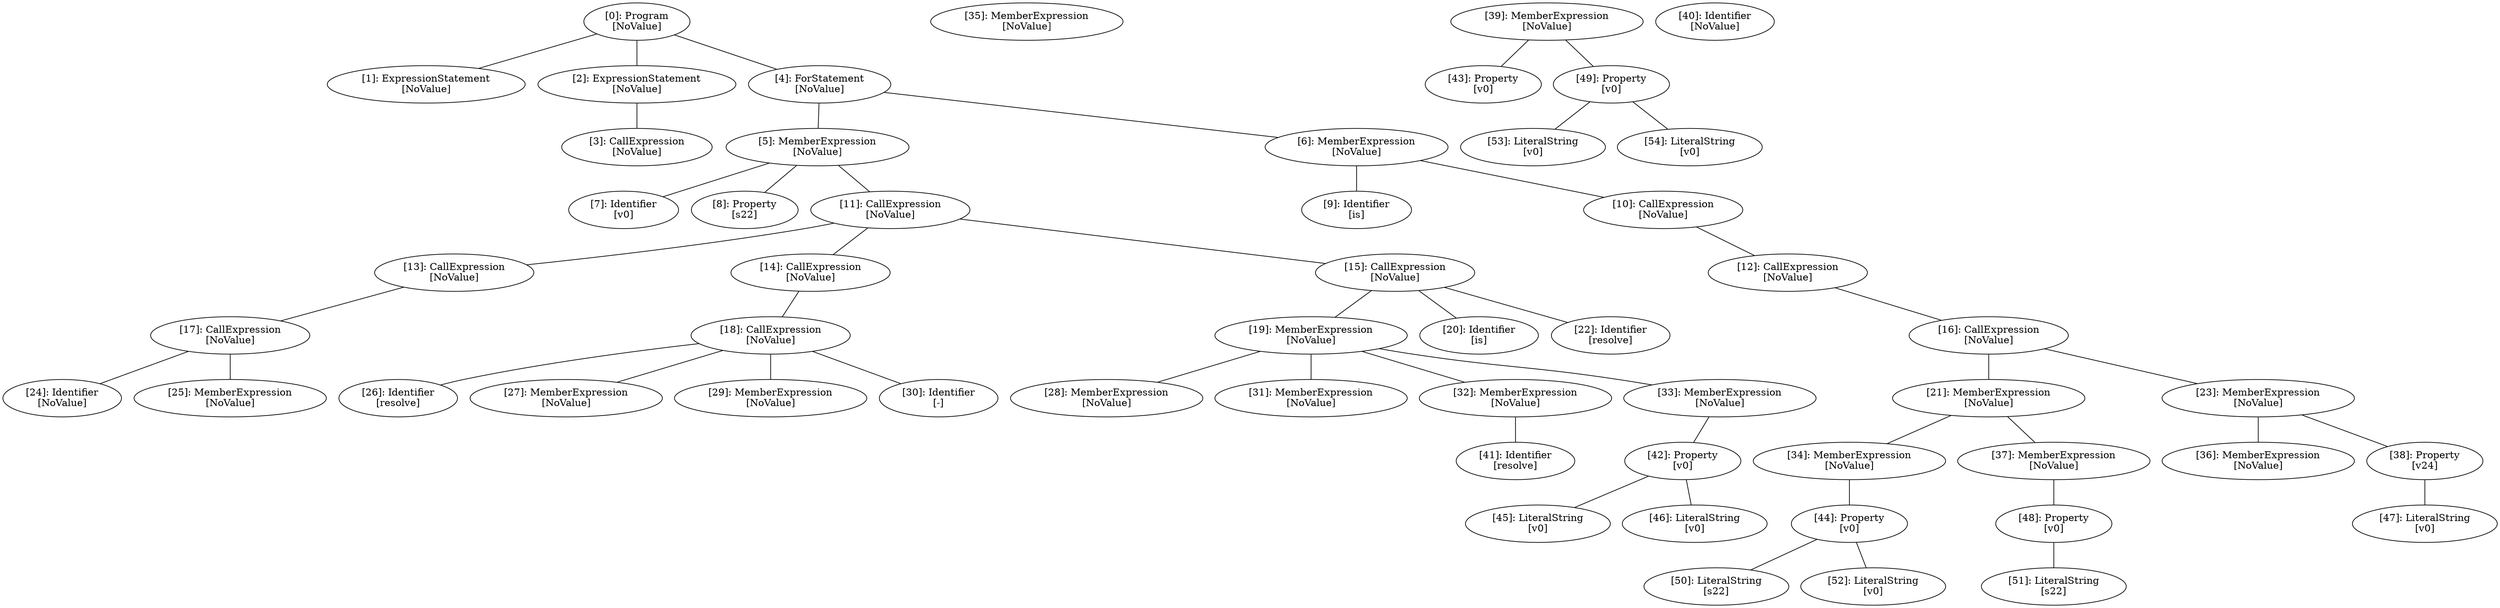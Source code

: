 // Result
graph {
	0 [label="[0]: Program
[NoValue]"]
	1 [label="[1]: ExpressionStatement
[NoValue]"]
	2 [label="[2]: ExpressionStatement
[NoValue]"]
	3 [label="[3]: CallExpression
[NoValue]"]
	4 [label="[4]: ForStatement
[NoValue]"]
	5 [label="[5]: MemberExpression
[NoValue]"]
	6 [label="[6]: MemberExpression
[NoValue]"]
	7 [label="[7]: Identifier
[v0]"]
	8 [label="[8]: Property
[s22]"]
	9 [label="[9]: Identifier
[is]"]
	10 [label="[10]: CallExpression
[NoValue]"]
	11 [label="[11]: CallExpression
[NoValue]"]
	12 [label="[12]: CallExpression
[NoValue]"]
	13 [label="[13]: CallExpression
[NoValue]"]
	14 [label="[14]: CallExpression
[NoValue]"]
	15 [label="[15]: CallExpression
[NoValue]"]
	16 [label="[16]: CallExpression
[NoValue]"]
	17 [label="[17]: CallExpression
[NoValue]"]
	18 [label="[18]: CallExpression
[NoValue]"]
	19 [label="[19]: MemberExpression
[NoValue]"]
	20 [label="[20]: Identifier
[is]"]
	21 [label="[21]: MemberExpression
[NoValue]"]
	22 [label="[22]: Identifier
[resolve]"]
	23 [label="[23]: MemberExpression
[NoValue]"]
	24 [label="[24]: Identifier
[NoValue]"]
	25 [label="[25]: MemberExpression
[NoValue]"]
	26 [label="[26]: Identifier
[resolve]"]
	27 [label="[27]: MemberExpression
[NoValue]"]
	28 [label="[28]: MemberExpression
[NoValue]"]
	29 [label="[29]: MemberExpression
[NoValue]"]
	30 [label="[30]: Identifier
[-]"]
	31 [label="[31]: MemberExpression
[NoValue]"]
	32 [label="[32]: MemberExpression
[NoValue]"]
	33 [label="[33]: MemberExpression
[NoValue]"]
	34 [label="[34]: MemberExpression
[NoValue]"]
	35 [label="[35]: MemberExpression
[NoValue]"]
	36 [label="[36]: MemberExpression
[NoValue]"]
	37 [label="[37]: MemberExpression
[NoValue]"]
	38 [label="[38]: Property
[v24]"]
	39 [label="[39]: MemberExpression
[NoValue]"]
	40 [label="[40]: Identifier
[NoValue]"]
	41 [label="[41]: Identifier
[resolve]"]
	42 [label="[42]: Property
[v0]"]
	43 [label="[43]: Property
[v0]"]
	44 [label="[44]: Property
[v0]"]
	45 [label="[45]: LiteralString
[v0]"]
	46 [label="[46]: LiteralString
[v0]"]
	47 [label="[47]: LiteralString
[v0]"]
	48 [label="[48]: Property
[v0]"]
	49 [label="[49]: Property
[v0]"]
	50 [label="[50]: LiteralString
[s22]"]
	51 [label="[51]: LiteralString
[s22]"]
	52 [label="[52]: LiteralString
[v0]"]
	53 [label="[53]: LiteralString
[v0]"]
	54 [label="[54]: LiteralString
[v0]"]
	0 -- 1
	0 -- 2
	0 -- 4
	2 -- 3
	4 -- 5
	4 -- 6
	5 -- 7
	5 -- 8
	5 -- 11
	6 -- 9
	6 -- 10
	10 -- 12
	11 -- 13
	11 -- 14
	11 -- 15
	12 -- 16
	13 -- 17
	14 -- 18
	15 -- 19
	15 -- 20
	15 -- 22
	16 -- 21
	16 -- 23
	17 -- 24
	17 -- 25
	18 -- 26
	18 -- 27
	18 -- 29
	18 -- 30
	19 -- 28
	19 -- 31
	19 -- 32
	19 -- 33
	21 -- 34
	21 -- 37
	23 -- 36
	23 -- 38
	32 -- 41
	33 -- 42
	34 -- 44
	37 -- 48
	38 -- 47
	39 -- 43
	39 -- 49
	42 -- 45
	42 -- 46
	44 -- 50
	44 -- 52
	48 -- 51
	49 -- 53
	49 -- 54
}
